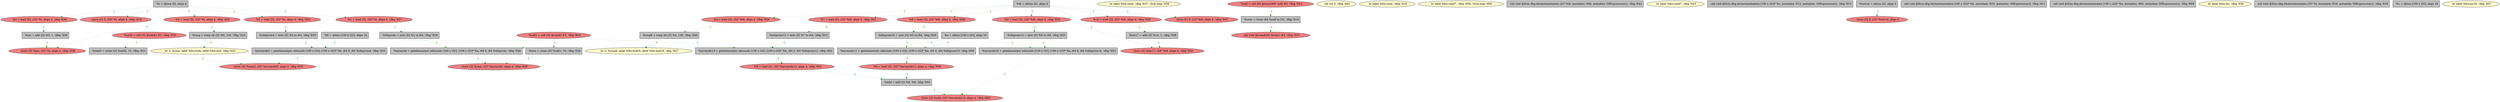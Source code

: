 
digraph G {


node60 [fillcolor=lightcoral,label="  store i32 %rem3, i32* %arrayidx5, align 4, !dbg !634",shape=ellipse,style=filled ]
node59 [fillcolor=grey,label="  %arrayidx5 = getelementptr inbounds [100 x i32], [100 x i32]* %b, i64 0, i64 %idxprom4, !dbg !633",shape=rectangle,style=filled ]
node58 [fillcolor=lemonchiffon,label="  br label %for.cond, !dbg !637, !llvm.loop !638",shape=ellipse,style=filled ]
node55 [fillcolor=grey,label="  %idxprom = zext i32 %1 to i64, !dbg !628",shape=rectangle,style=filled ]
node54 [fillcolor=lightcoral,label="  store i32 %inc, i32* %i, align 4, !dbg !636",shape=ellipse,style=filled ]
node51 [fillcolor=lemonchiffon,label="  br i1 %cmp8, label %for.body9, label %for.end18, !dbg !647",shape=ellipse,style=filled ]
node48 [fillcolor=grey,label="  %idxprom10 = zext i32 %5 to i64, !dbg !650",shape=rectangle,style=filled ]
node44 [fillcolor=grey,label="  %conv = trunc i64 %call to i32, !dbg !614",shape=rectangle,style=filled ]
node43 [fillcolor=grey,label="  %cmp = icmp ult i32 %0, 100, !dbg !622",shape=rectangle,style=filled ]
node45 [fillcolor=lemonchiffon,label="  br i1 %cmp, label %for.body, label %for.end, !dbg !623",shape=ellipse,style=filled ]
node42 [fillcolor=grey,label="  %idxprom12 = zext i32 %7 to i64, !dbg !652",shape=rectangle,style=filled ]
node39 [fillcolor=lightcoral,label="  store i32 %add, i32* %arrayidx15, align 4, !dbg !656",shape=ellipse,style=filled ]
node37 [fillcolor=lemonchiffon,label="  ret i32 0, !dbg !662",shape=ellipse,style=filled ]
node9 [fillcolor=grey,label="  %cmp8 = icmp ult i32 %4, 100, !dbg !646",shape=rectangle,style=filled ]
node52 [fillcolor=lightcoral,label="  store i32 %rem, i32* %arrayidx, align 4, !dbg !629",shape=ellipse,style=filled ]
node36 [fillcolor=grey,label="  %arrayidx = getelementptr inbounds [100 x i32], [100 x i32]* %a, i64 0, i64 %idxprom, !dbg !628",shape=rectangle,style=filled ]
node23 [fillcolor=grey,label="  %inc = add i32 %3, 1, !dbg !636",shape=rectangle,style=filled ]
node7 [fillcolor=grey,label="  %idxprom14 = zext i32 %9 to i64, !dbg !655",shape=rectangle,style=filled ]
node6 [fillcolor=lightcoral,label="  %7 = load i32, i32* %i6, align 4, !dbg !651",shape=ellipse,style=filled ]
node14 [fillcolor=lemonchiffon,label="  br label %for.cond, !dbg !619",shape=ellipse,style=filled ]
node1 [fillcolor=lemonchiffon,label="  br label %for.cond7, !dbg !659, !llvm.loop !660",shape=ellipse,style=filled ]
node13 [fillcolor=grey,label="  call void @llvm.dbg.declare(metadata i32* %i6, metadata !640, metadata !DIExpression()), !dbg !642",shape=rectangle,style=filled ]
node41 [fillcolor=grey,label="  %arrayidx15 = getelementptr inbounds [100 x i32], [100 x i32]* %a, i64 0, i64 %idxprom14, !dbg !655",shape=rectangle,style=filled ]
node12 [fillcolor=lightcoral,label="  store i32 0, i32* %i6, align 4, !dbg !642",shape=ellipse,style=filled ]
node40 [fillcolor=lightcoral,label="  %0 = load i32, i32* %i, align 4, !dbg !620",shape=ellipse,style=filled ]
node32 [fillcolor=lightcoral,label="  %5 = load i32, i32* %i6, align 4, !dbg !648",shape=ellipse,style=filled ]
node3 [fillcolor=lightcoral,label="  %9 = load i32, i32* %i6, align 4, !dbg !654",shape=ellipse,style=filled ]
node5 [fillcolor=lightcoral,label="  %8 = load i32, i32* %arrayidx13, align 4, !dbg !652",shape=ellipse,style=filled ]
node11 [fillcolor=lemonchiffon,label="  br label %for.cond7, !dbg !643",shape=ellipse,style=filled ]
node24 [fillcolor=grey,label="  call void @llvm.dbg.declare(metadata [100 x i32]* %c, metadata !612, metadata !DIExpression()), !dbg !613",shape=rectangle,style=filled ]
node49 [fillcolor=grey,label="  %rem = urem i32 %call1, 10, !dbg !626",shape=rectangle,style=filled ]
node0 [fillcolor=lightcoral,label="  %10 = load i32, i32* %i6, align 4, !dbg !658",shape=ellipse,style=filled ]
node15 [fillcolor=grey,label="  %arrayidx13 = getelementptr inbounds [100 x i32], [100 x i32]* %b, i64 0, i64 %idxprom12, !dbg !652",shape=rectangle,style=filled ]
node47 [fillcolor=lightcoral,label="  %call1 = call i32 @rand() #3, !dbg !624",shape=ellipse,style=filled ]
node8 [fillcolor=lightcoral,label="  %6 = load i32, i32* %arrayidx11, align 4, !dbg !650",shape=ellipse,style=filled ]
node16 [fillcolor=grey,label="  %retval = alloca i32, align 4",shape=rectangle,style=filled ]
node27 [fillcolor=lightcoral,label="  store i32 0, i32* %retval, align 4",shape=ellipse,style=filled ]
node17 [fillcolor=grey,label="  %idxprom4 = zext i32 %2 to i64, !dbg !633",shape=rectangle,style=filled ]
node31 [fillcolor=grey,label="  %b = alloca [100 x i32], align 16",shape=rectangle,style=filled ]
node18 [fillcolor=lightcoral,label="  call void @srand(i32 %conv) #3, !dbg !615",shape=ellipse,style=filled ]
node4 [fillcolor=grey,label="  %add = add i32 %6, %8, !dbg !653",shape=rectangle,style=filled ]
node19 [fillcolor=lightcoral,label="  %call = call i64 @time(i64* null) #3, !dbg !614",shape=ellipse,style=filled ]
node26 [fillcolor=grey,label="  call void @llvm.dbg.declare(metadata [100 x i32]* %b, metadata !610, metadata !DIExpression()), !dbg !611",shape=rectangle,style=filled ]
node20 [fillcolor=grey,label="  %arrayidx11 = getelementptr inbounds [100 x i32], [100 x i32]* %a, i64 0, i64 %idxprom10, !dbg !650",shape=rectangle,style=filled ]
node29 [fillcolor=lightcoral,label="  store i32 0, i32* %i, align 4, !dbg !618",shape=ellipse,style=filled ]
node21 [fillcolor=grey,label="  call void @llvm.dbg.declare(metadata [100 x i32]* %a, metadata !605, metadata !DIExpression()), !dbg !609",shape=rectangle,style=filled ]
node35 [fillcolor=lightcoral,label="  %3 = load i32, i32* %i, align 4, !dbg !636",shape=ellipse,style=filled ]
node57 [fillcolor=lemonchiffon,label="  br label %for.inc, !dbg !635",shape=ellipse,style=filled ]
node50 [fillcolor=lightcoral,label="  %1 = load i32, i32* %i, align 4, !dbg !627",shape=ellipse,style=filled ]
node22 [fillcolor=grey,label="  call void @llvm.dbg.declare(metadata i32* %i, metadata !616, metadata !DIExpression()), !dbg !618",shape=rectangle,style=filled ]
node53 [fillcolor=lightcoral,label="  %2 = load i32, i32* %i, align 4, !dbg !632",shape=ellipse,style=filled ]
node38 [fillcolor=grey,label="  %i6 = alloca i32, align 4",shape=rectangle,style=filled ]
node33 [fillcolor=grey,label="  %c = alloca [100 x i32], align 16",shape=rectangle,style=filled ]
node2 [fillcolor=lemonchiffon,label="  br label %for.inc16, !dbg !657",shape=ellipse,style=filled ]
node25 [fillcolor=lightcoral,label="  store i32 %inc17, i32* %i6, align 4, !dbg !658",shape=ellipse,style=filled ]
node28 [fillcolor=lightcoral,label="  %call2 = call i32 @rand() #3, !dbg !630",shape=ellipse,style=filled ]
node30 [fillcolor=grey,label="  %a = alloca [100 x i32], align 16",shape=rectangle,style=filled ]
node56 [fillcolor=grey,label="  %rem3 = urem i32 %call2, 10, !dbg !631",shape=rectangle,style=filled ]
node46 [fillcolor=grey,label="  %inc17 = add i32 %10, 1, !dbg !658",shape=rectangle,style=filled ]
node10 [fillcolor=lightcoral,label="  %4 = load i32, i32* %i6, align 4, !dbg !644",shape=ellipse,style=filled ]
node34 [fillcolor=grey,label="  %i = alloca i32, align 4",shape=rectangle,style=filled ]

node59->node60 [style=dotted,color=forestgreen,label="T",fontcolor=forestgreen ]
node32->node48 [style=dotted,color=forestgreen,label="T",fontcolor=forestgreen ]
node6->node42 [style=dotted,color=forestgreen,label="T",fontcolor=forestgreen ]
node3->node7 [style=dotted,color=forestgreen,label="T",fontcolor=forestgreen ]
node50->node55 [style=dotted,color=forestgreen,label="T",fontcolor=forestgreen ]
node17->node59 [style=dotted,color=forestgreen,label="T",fontcolor=forestgreen ]
node40->node43 [style=dotted,color=forestgreen,label="T",fontcolor=forestgreen ]
node28->node56 [style=dotted,color=forestgreen,label="T",fontcolor=forestgreen ]
node43->node45 [style=dotted,color=forestgreen,label="T",fontcolor=forestgreen ]
node38->node3 [style=dotted,color=forestgreen,label="T",fontcolor=forestgreen ]
node38->node32 [style=dotted,color=forestgreen,label="T",fontcolor=forestgreen ]
node38->node12 [style=dotted,color=forestgreen,label="T",fontcolor=forestgreen ]
node34->node29 [style=dotted,color=forestgreen,label="T",fontcolor=forestgreen ]
node46->node25 [style=dotted,color=forestgreen,label="T",fontcolor=forestgreen ]
node34->node53 [style=dotted,color=forestgreen,label="T",fontcolor=forestgreen ]
node10->node9 [style=dotted,color=forestgreen,label="T",fontcolor=forestgreen ]
node38->node25 [style=dotted,color=forestgreen,label="T",fontcolor=forestgreen ]
node15->node5 [style=dotted,color=forestgreen,label="T",fontcolor=forestgreen ]
node4->node39 [style=dotted,color=forestgreen,label="T",fontcolor=forestgreen ]
node9->node51 [style=dotted,color=forestgreen,label="T",fontcolor=forestgreen ]
node42->node15 [style=dotted,color=forestgreen,label="T",fontcolor=forestgreen ]
node36->node52 [style=dotted,color=forestgreen,label="T",fontcolor=forestgreen ]
node23->node54 [style=dotted,color=forestgreen,label="T",fontcolor=forestgreen ]
node34->node50 [style=dotted,color=forestgreen,label="T",fontcolor=forestgreen ]
node38->node6 [style=dotted,color=forestgreen,label="T",fontcolor=forestgreen ]
node41->node39 [style=dotted,color=forestgreen,label="T",fontcolor=forestgreen ]
node38->node10 [style=dotted,color=forestgreen,label="T",fontcolor=forestgreen ]
node7->node41 [style=dotted,color=forestgreen,label="T",fontcolor=forestgreen ]
node48->node20 [style=dotted,color=forestgreen,label="T",fontcolor=forestgreen ]
node8->node4 [style=dotted,color=forestgreen,label="T",fontcolor=forestgreen ]
node35->node23 [style=dotted,color=forestgreen,label="T",fontcolor=forestgreen ]
node44->node18 [style=dotted,color=forestgreen,label="T",fontcolor=forestgreen ]
node55->node36 [style=dotted,color=forestgreen,label="T",fontcolor=forestgreen ]
node49->node52 [style=dotted,color=forestgreen,label="T",fontcolor=forestgreen ]
node0->node46 [style=dotted,color=forestgreen,label="T",fontcolor=forestgreen ]
node53->node17 [style=dotted,color=forestgreen,label="T",fontcolor=forestgreen ]
node38->node0 [style=dotted,color=forestgreen,label="T",fontcolor=forestgreen ]
node19->node44 [style=dotted,color=forestgreen,label="T",fontcolor=forestgreen ]
node47->node49 [style=dotted,color=forestgreen,label="T",fontcolor=forestgreen ]
node31->node59 [style=dotted,color=forestgreen,label="T",fontcolor=forestgreen ]
node30->node36 [style=dotted,color=forestgreen,label="T",fontcolor=forestgreen ]
node34->node54 [style=dotted,color=forestgreen,label="T",fontcolor=forestgreen ]
node16->node27 [style=dotted,color=forestgreen,label="T",fontcolor=forestgreen ]
node30->node20 [style=dotted,color=forestgreen,label="T",fontcolor=forestgreen ]
node56->node60 [style=dotted,color=forestgreen,label="T",fontcolor=forestgreen ]
node20->node8 [style=dotted,color=forestgreen,label="T",fontcolor=forestgreen ]
node5->node4 [style=dotted,color=forestgreen,label="T",fontcolor=forestgreen ]
node30->node41 [style=dotted,color=forestgreen,label="T",fontcolor=forestgreen ]
node34->node35 [style=dotted,color=forestgreen,label="T",fontcolor=forestgreen ]
node34->node40 [style=dotted,color=forestgreen,label="T",fontcolor=forestgreen ]
node31->node15 [style=dotted,color=forestgreen,label="T",fontcolor=forestgreen ]


}
